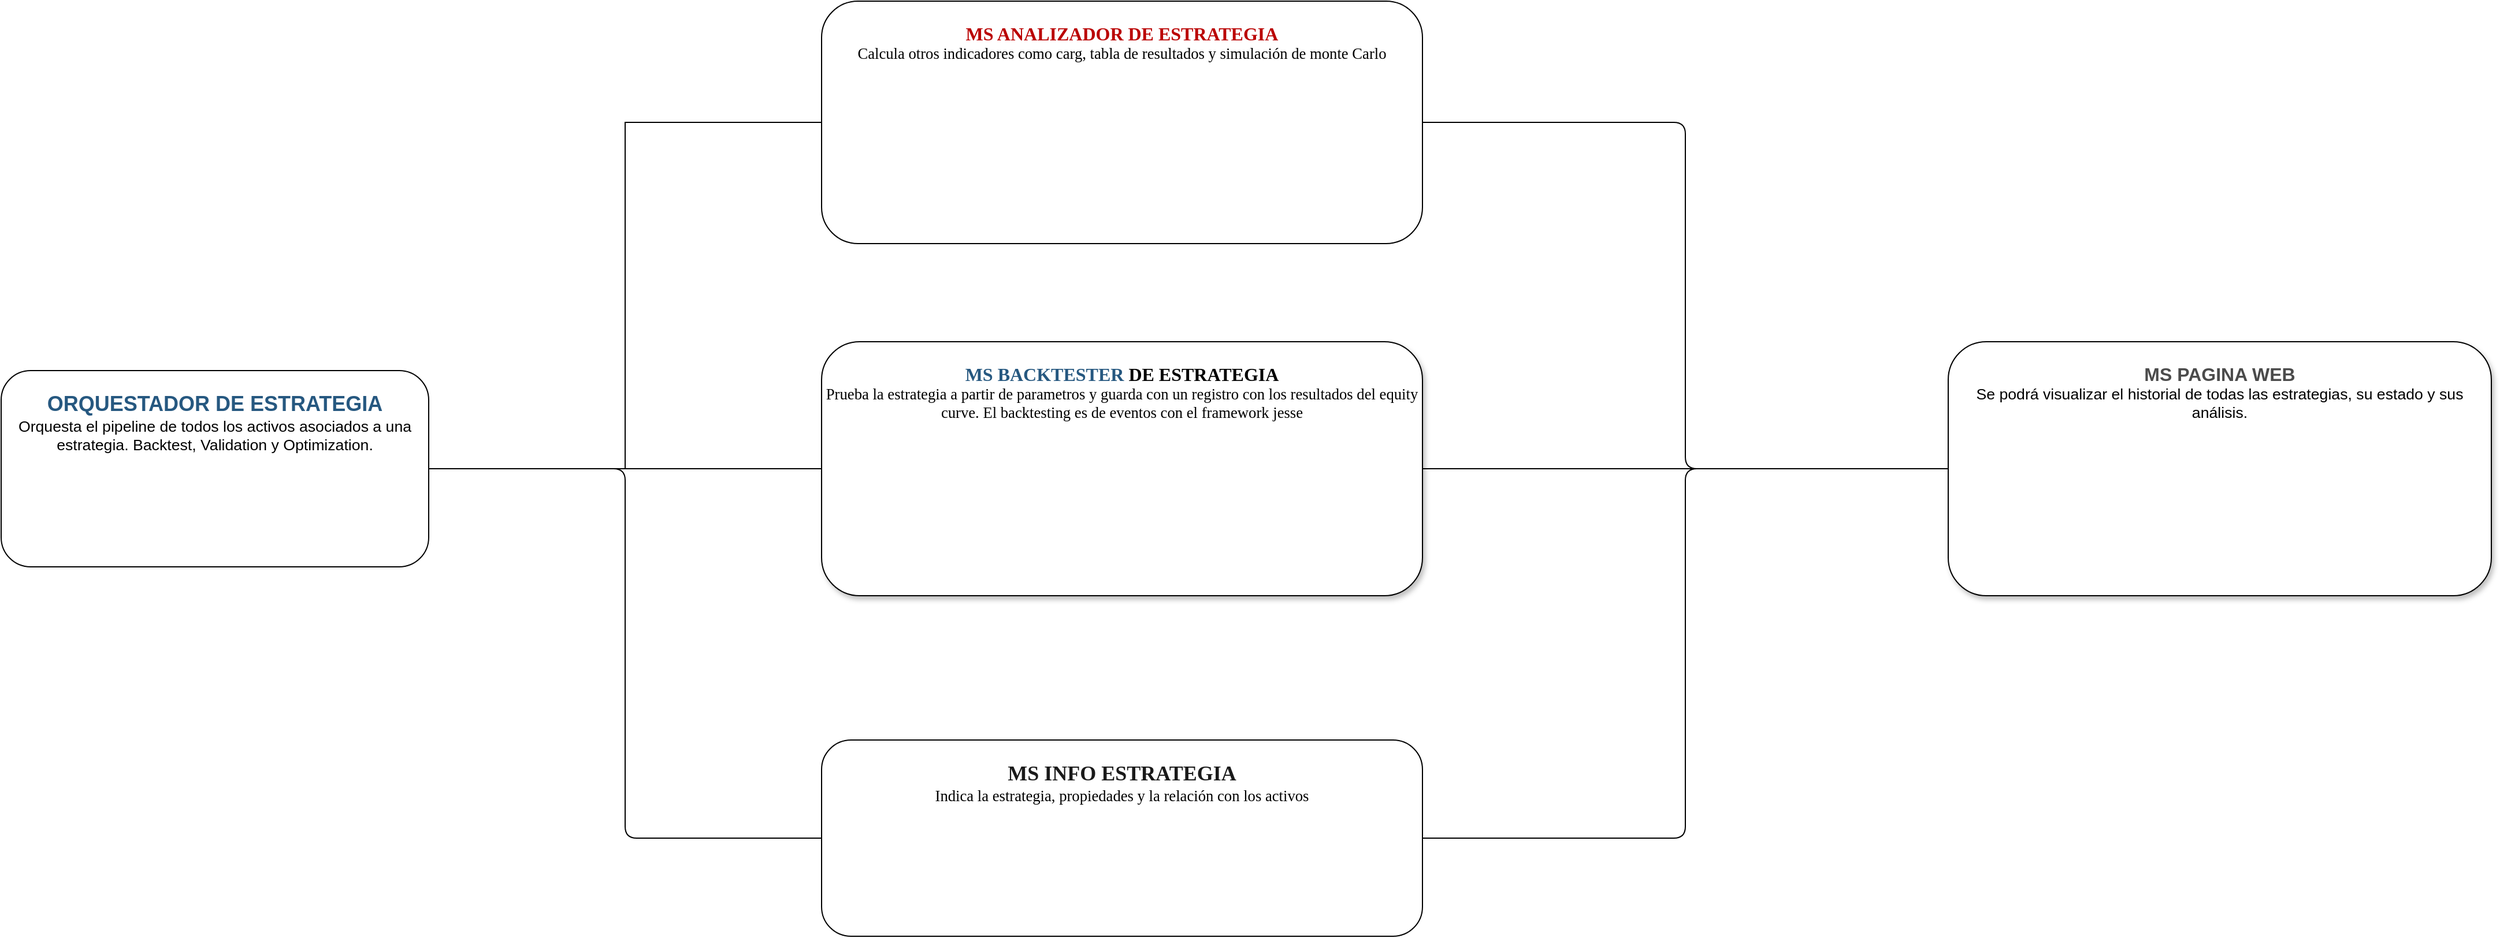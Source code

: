 <mxfile>
    <diagram id="EtLTi3U-rrUko0sgVtis" name="Arquitectura">
        <mxGraphModel dx="2988" dy="2478" grid="1" gridSize="10" guides="1" tooltips="1" connect="1" arrows="1" fold="1" page="1" pageScale="1" pageWidth="850" pageHeight="1100" math="0" shadow="0">
            <root>
                <mxCell id="0"/>
                <mxCell id="1" parent="0"/>
                <mxCell id="14" style="edgeStyle=orthogonalEdgeStyle;html=1;entryX=0;entryY=0.5;entryDx=0;entryDy=0;endArrow=none;endFill=0;" edge="1" parent="1" source="2" target="12">
                    <mxGeometry relative="1" as="geometry"/>
                </mxCell>
                <mxCell id="32" style="edgeStyle=orthogonalEdgeStyle;html=1;entryX=0;entryY=0.5;entryDx=0;entryDy=0;endArrow=none;endFill=0;" edge="1" parent="1" source="2" target="3">
                    <mxGeometry relative="1" as="geometry"/>
                </mxCell>
                <mxCell id="2" value="&lt;p dir=&quot;ltr&quot;&gt;&lt;span style=&quot;color: rgb(38, 88, 128);&quot;&gt;&lt;font style=&quot;&quot; face=&quot;Helvetica&quot;&gt;&lt;b style=&quot;&quot;&gt;&lt;font style=&quot;font-size: 18px;&quot;&gt;ORQUESTADOR DE ESTRATEGIA&lt;/font&gt;&lt;/b&gt;&lt;br&gt;&lt;/font&gt;&lt;/span&gt;&lt;span style=&quot;font-family: Helvetica; font-size: 10pt; background-color: transparent;&quot;&gt;Orquesta el pipeline de todos los activos asociados a una estrategia. Backtest, Validation y Optimization.&lt;/span&gt;&lt;/p&gt;" style="rounded=1;whiteSpace=wrap;html=1;strokeColor=default;align=center;verticalAlign=top;fontFamily=Verdana;fontSize=12;fontColor=default;fillColor=default;" vertex="1" parent="1">
                    <mxGeometry x="-30" y="30" width="370" height="170" as="geometry"/>
                </mxCell>
                <mxCell id="36" style="edgeStyle=orthogonalEdgeStyle;shape=connector;rounded=1;html=1;entryX=0;entryY=0.5;entryDx=0;entryDy=0;strokeColor=default;align=center;verticalAlign=middle;fontFamily=Helvetica;fontSize=11;fontColor=default;labelBackgroundColor=default;endArrow=none;endFill=0;" edge="1" parent="1" source="3" target="13">
                    <mxGeometry relative="1" as="geometry"/>
                </mxCell>
                <mxCell id="3" value="&lt;p style=&quot;&quot; dir=&quot;ltr&quot;&gt;&lt;span style=&quot;color: rgb(26, 26, 26);&quot;&gt;&lt;b style=&quot;&quot;&gt;&lt;font style=&quot;font-size: 18px;&quot;&gt;MS INFO ESTRATEGIA&lt;/font&gt;&lt;br&gt;&lt;/b&gt;&lt;/span&gt;&lt;span style=&quot;font-size: 10pt; background-color: transparent;&quot;&gt;Indica la estrategia, propiedades y la relación con los activos&lt;/span&gt;&lt;/p&gt;" style="rounded=1;whiteSpace=wrap;html=1;align=center;verticalAlign=top;fontFamily=Verdana;" vertex="1" parent="1">
                    <mxGeometry x="680" y="350" width="520" height="170" as="geometry"/>
                </mxCell>
                <mxCell id="34" style="edgeStyle=orthogonalEdgeStyle;shape=connector;rounded=1;html=1;entryX=0;entryY=0.5;entryDx=0;entryDy=0;strokeColor=default;align=center;verticalAlign=middle;fontFamily=Helvetica;fontSize=11;fontColor=default;labelBackgroundColor=default;endArrow=none;endFill=0;" edge="1" parent="1" source="5" target="13">
                    <mxGeometry relative="1" as="geometry"/>
                </mxCell>
                <mxCell id="5" value="&lt;p dir=&quot;ltr&quot;&gt;&lt;span style=&quot;color: rgb(75, 75, 75);&quot;&gt;&lt;font style=&quot;&quot; color=&quot;rgba(0, 0, 0, 0)&quot;&gt;&lt;b style=&quot;&quot;&gt;&lt;font style=&quot;font-size: 16px;&quot;&gt;MS ANALIZADOR DE ESTRATEGIA&lt;/font&gt;&lt;/b&gt;&lt;br&gt;&lt;/font&gt;&lt;/span&gt;&lt;span style=&quot;background-color: transparent; font-size: 10pt;&quot;&gt;Calcula otros indicadores como carg, tabla de resultados y simulación de monte Carlo&lt;/span&gt;&lt;/p&gt;" style="rounded=1;whiteSpace=wrap;html=1;strokeColor=default;align=center;verticalAlign=top;fontFamily=Verdana;fontSize=12;fontColor=default;fillColor=default;" vertex="1" parent="1">
                    <mxGeometry x="680" y="-290" width="520" height="210" as="geometry"/>
                </mxCell>
                <mxCell id="8" value="" style="edgeStyle=elbowEdgeStyle;elbow=horizontal;endArrow=none;html=1;curved=0;rounded=0;endSize=8;startSize=8;exitX=1;exitY=0.5;exitDx=0;exitDy=0;endFill=0;" edge="1" parent="1" source="2" target="5">
                    <mxGeometry width="50" height="50" relative="1" as="geometry">
                        <mxPoint x="240" y="170" as="sourcePoint"/>
                        <mxPoint x="290" y="120" as="targetPoint"/>
                    </mxGeometry>
                </mxCell>
                <mxCell id="35" style="edgeStyle=orthogonalEdgeStyle;shape=connector;rounded=1;html=1;entryX=0;entryY=0.5;entryDx=0;entryDy=0;strokeColor=default;align=center;verticalAlign=middle;fontFamily=Helvetica;fontSize=11;fontColor=default;labelBackgroundColor=default;endArrow=none;endFill=0;" edge="1" parent="1" source="12" target="13">
                    <mxGeometry relative="1" as="geometry"/>
                </mxCell>
                <mxCell id="12" value="&lt;p dir=&quot;ltr&quot; style=&quot;text-align: center&quot;&gt;&lt;font face=&quot;Verdana&quot;&gt;&lt;span style=&quot;color: rgb(38, 88, 128);&quot;&gt;&lt;b style=&quot;&quot;&gt;&lt;font style=&quot;font-size: 16px;&quot;&gt;MS BACKTESTER&amp;nbsp;&lt;/font&gt;&lt;/b&gt;&lt;/span&gt;&lt;span style=&quot;background-color: transparent;&quot;&gt;&lt;b style=&quot;&quot;&gt;&lt;font style=&quot;font-size: 16px;&quot;&gt;DE ESTRATEGIA&lt;/font&gt;&lt;/b&gt;&lt;br&gt;&lt;/span&gt;&lt;span style=&quot;font-size: 10pt; background-color: transparent;&quot;&gt;Prueba la estrategia a partir de parametros y guarda con un registro con los resultados del equity curve. El backtesting es de eventos con el framework jesse&lt;/span&gt;&lt;/font&gt;&lt;/p&gt;" style="rounded=1;whiteSpace=wrap;html=1;strokeColor=default;align=center;verticalAlign=top;fontFamily=Verdana;fontSize=12;fontColor=default;fillColor=default;fillStyle=auto;glass=0;shadow=1;strokeWidth=1;perimeterSpacing=0;" vertex="1" parent="1">
                    <mxGeometry x="680" y="5" width="520" height="220" as="geometry"/>
                </mxCell>
                <mxCell id="13" value="&lt;p dir=&quot;ltr&quot; style=&quot;text-align: center&quot;&gt;&lt;span style=&quot;color: rgb(75, 75, 75);&quot;&gt;&lt;font style=&quot;&quot; face=&quot;Helvetica&quot;&gt;&lt;b style=&quot;&quot;&gt;&lt;font style=&quot;font-size: 16px;&quot;&gt;MS PAGINA WEB&lt;/font&gt;&lt;br&gt;&lt;/b&gt;&lt;/font&gt;&lt;/span&gt;&lt;span style=&quot;font-family: Helvetica; font-size: 10pt; background-color: transparent;&quot;&gt;Se podrá visualizar el historial de todas las estrategias, su estado y sus análisis.&lt;/span&gt;&lt;/p&gt;" style="rounded=1;whiteSpace=wrap;html=1;shadow=1;glass=0;fillStyle=auto;strokeColor=default;strokeWidth=1;align=center;verticalAlign=top;fontFamily=Verdana;fontSize=12;fontColor=default;fillColor=default;" vertex="1" parent="1">
                    <mxGeometry x="1655" y="5" width="470" height="220" as="geometry"/>
                </mxCell>
                <mxCell id="16" value="" style="shape=image;verticalLabelPosition=bottom;labelBackgroundColor=default;verticalAlign=top;aspect=fixed;imageAspect=0;image=https://www.bairesdev.com/wp-content/uploads/2021/08/PostgreSQL-2.svg;" vertex="1" parent="1">
                    <mxGeometry x="1016" y="426.16" width="130" height="81.68" as="geometry"/>
                </mxCell>
                <mxCell id="17" value="" style="shape=image;verticalLabelPosition=bottom;labelBackgroundColor=default;verticalAlign=top;aspect=fixed;imageAspect=0;image=https://revolucionatupyme.com/wp-content/uploads/2024/08/n8n-1024x410.png;" vertex="1" parent="1">
                    <mxGeometry x="81.5" y="120.0" width="147" height="58.86" as="geometry"/>
                </mxCell>
                <mxCell id="19" value="" style="shape=image;verticalLabelPosition=bottom;labelBackgroundColor=default;verticalAlign=top;aspect=fixed;imageAspect=0;image=https://fastapi.tiangolo.com/img/logo-margin/logo-teal.png;" vertex="1" parent="1">
                    <mxGeometry x="720.84" y="-220" width="111.01" height="40" as="geometry"/>
                </mxCell>
                <mxCell id="20" value="" style="shape=image;verticalLabelPosition=bottom;labelBackgroundColor=default;verticalAlign=top;aspect=fixed;imageAspect=0;image=https://pontia.tech/wp-content/uploads/2023/06/Python-Symbol_0-1024x576.png;" vertex="1" parent="1">
                    <mxGeometry x="725.19" y="-160" width="106.66" height="60" as="geometry"/>
                </mxCell>
                <mxCell id="21" value="" style="shape=image;verticalLabelPosition=bottom;labelBackgroundColor=default;verticalAlign=top;aspect=fixed;imageAspect=0;image=https://pmorissette.github.io/ffn/_static/logo.png;" vertex="1" parent="1">
                    <mxGeometry x="880" y="-230" width="150" height="150" as="geometry"/>
                </mxCell>
                <mxCell id="22" value="" style="shape=image;verticalLabelPosition=bottom;labelBackgroundColor=default;verticalAlign=top;aspect=fixed;imageAspect=0;image=https://fastapi.tiangolo.com/img/logo-margin/logo-teal.png;" vertex="1" parent="1">
                    <mxGeometry x="710" y="105" width="111.01" height="40" as="geometry"/>
                </mxCell>
                <mxCell id="23" value="" style="shape=image;verticalLabelPosition=bottom;labelBackgroundColor=default;verticalAlign=top;aspect=fixed;imageAspect=0;image=https://pontia.tech/wp-content/uploads/2023/06/Python-Symbol_0-1024x576.png;" vertex="1" parent="1">
                    <mxGeometry x="730.84" y="160" width="69.33" height="39" as="geometry"/>
                </mxCell>
                <mxCell id="24" value="" style="shape=image;verticalLabelPosition=bottom;labelBackgroundColor=default;verticalAlign=top;aspect=fixed;imageAspect=0;image=https://docs.jesse.trade/imgs/w-01.png;" vertex="1" parent="1">
                    <mxGeometry x="876.5" y="120.5" width="77" height="78.5" as="geometry"/>
                </mxCell>
                <mxCell id="26" value="" style="shape=image;verticalLabelPosition=bottom;labelBackgroundColor=default;verticalAlign=top;aspect=fixed;imageAspect=0;image=https://miro.medium.com/v2/resize:fit:1024/1*doAg1_fMQKWFoub-6gwUiQ.png;" vertex="1" parent="1">
                    <mxGeometry x="1070" y="-197.5" width="85" height="85" as="geometry"/>
                </mxCell>
                <mxCell id="29" value="" style="shape=image;verticalLabelPosition=bottom;labelBackgroundColor=default;verticalAlign=top;aspect=fixed;imageAspect=0;image=https://www.bairesdev.com/wp-content/uploads/2021/08/PostgreSQL-2.svg;" vertex="1" parent="1">
                    <mxGeometry x="990" y="117.32" width="130" height="81.68" as="geometry"/>
                </mxCell>
                <mxCell id="30" value="" style="shape=image;verticalLabelPosition=bottom;labelBackgroundColor=default;verticalAlign=top;aspect=fixed;imageAspect=0;image=https://fastapi.tiangolo.com/img/logo-margin/logo-teal.png;" vertex="1" parent="1">
                    <mxGeometry x="720.84" y="442.72" width="111.01" height="40" as="geometry"/>
                </mxCell>
                <mxCell id="31" value="" style="shape=image;verticalLabelPosition=bottom;labelBackgroundColor=default;verticalAlign=top;aspect=fixed;imageAspect=0;image=https://pontia.tech/wp-content/uploads/2023/06/Python-Symbol_0-1024x576.png;" vertex="1" parent="1">
                    <mxGeometry x="860" y="426.16" width="130" height="73.13" as="geometry"/>
                </mxCell>
                <mxCell id="37" value="" style="shape=image;verticalLabelPosition=bottom;labelBackgroundColor=default;verticalAlign=top;aspect=fixed;imageAspect=0;image=https://pontia.tech/wp-content/uploads/2023/06/Python-Symbol_0-1024x576.png;" vertex="1" parent="1">
                    <mxGeometry x="1715" y="113.86" width="159.98" height="90" as="geometry"/>
                </mxCell>
                <mxCell id="38" value="" style="shape=image;verticalLabelPosition=bottom;labelBackgroundColor=default;verticalAlign=top;aspect=fixed;imageAspect=0;image=https://media.datacamp.com/legacy/v1727712679/image_0dd3c66c35.png;" vertex="1" parent="1">
                    <mxGeometry x="1885" y="98.56" width="180" height="105.3" as="geometry"/>
                </mxCell>
            </root>
        </mxGraphModel>
    </diagram>
</mxfile>